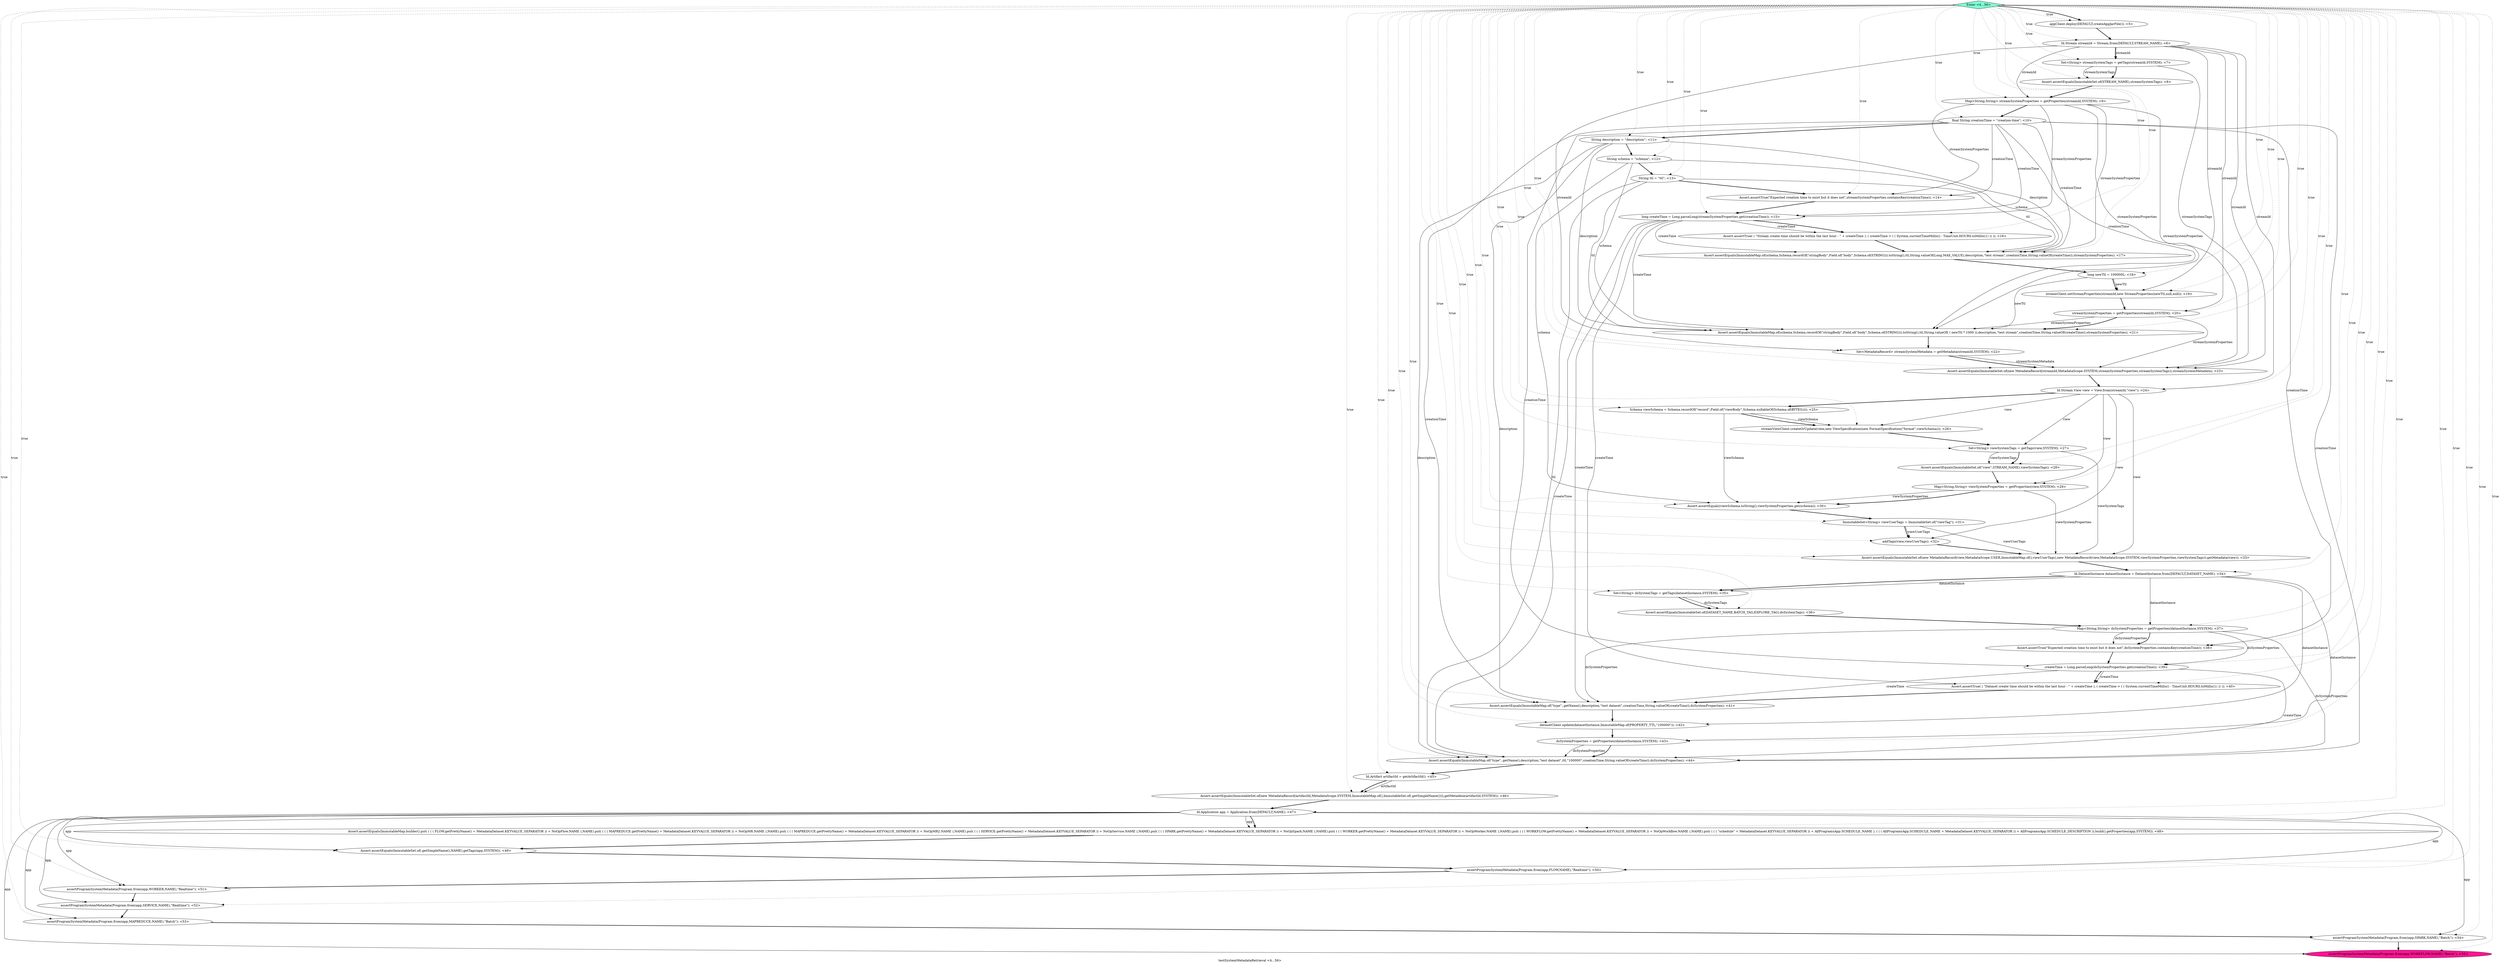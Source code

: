 digraph PDG {
label = "testSystemMetadataRetrieval <4...56>";
0.26 [style = filled, label = "ImmutableSet<String> viewUserTags = ImmutableSet.of(\"viewTag\"); <31>", fillcolor = white, shape = ellipse];
0.45 [style = filled, label = "assertProgramSystemMetadata(Program.from(app,FLOW,NAME),\"Realtime\"); <50>", fillcolor = white, shape = ellipse];
0.29 [style = filled, label = "Id.DatasetInstance datasetInstance = DatasetInstance.from(DEFAULT,DATASET_NAME); <34>", fillcolor = white, shape = ellipse];
0.4 [style = filled, label = "Map<String,String> streamSystemProperties = getProperties(streamId,SYSTEM); <9>", fillcolor = white, shape = ellipse];
0.34 [style = filled, label = "createTime = Long.parseLong(dsSystemProperties.get(creationTime)); <39>", fillcolor = white, shape = ellipse];
0.28 [style = filled, label = "Assert.assertEquals(ImmutableSet.of(new MetadataRecord(view,MetadataScope.USER,ImmutableMap.of(),viewUserTags),new MetadataRecord(view,MetadataScope.SYSTEM,viewSystemProperties,viewSystemTags)),getMetadata(view)); <33>", fillcolor = white, shape = ellipse];
0.39 [style = filled, label = "Assert.assertEquals(ImmutableMap.of(\"type\",.getName(),description,\"test dataset\",ttl,\"100000\",creationTime,String.valueOf(createTime)),dsSystemProperties); <44>", fillcolor = white, shape = ellipse];
0.38 [style = filled, label = "dsSystemProperties = getProperties(datasetInstance,SYSTEM); <43>", fillcolor = white, shape = ellipse];
0.12 [style = filled, label = "Assert.assertEquals(ImmutableMap.of(schema,Schema.recordOf(\"stringBody\",Field.of(\"body\",Schema.of(STRING))).toString(),ttl,String.valueOf(Long.MAX_VALUE),description,\"test stream\",creationTime,String.valueOf(createTime)),streamSystemProperties); <17>", fillcolor = white, shape = ellipse];
0.46 [style = filled, label = "assertProgramSystemMetadata(Program.from(app,WORKER,NAME),\"Realtime\"); <51>", fillcolor = white, shape = ellipse];
0.24 [style = filled, label = "Map<String,String> viewSystemProperties = getProperties(view,SYSTEM); <29>", fillcolor = white, shape = ellipse];
0.3 [style = filled, label = "Assert.assertEquals(ImmutableSet.of(STREAM_NAME),streamSystemTags); <8>", fillcolor = white, shape = ellipse];
0.5 [style = filled, label = "final String creationTime = \"creation-time\"; <10>", fillcolor = white, shape = ellipse];
0.35 [style = filled, label = "Assert.assertTrue( ( \"Dataset create time should be within the last hour - \" + createTime ), ( createTime > ( ( System.currentTimeMillis() - TimeUnit.HOURS.toMillis(1) )) )); <40>", fillcolor = white, shape = ellipse];
0.33 [style = filled, label = "Assert.assertTrue(\"Expected creation time to exist but it does not\",dsSystemProperties.containsKey(creationTime)); <38>", fillcolor = white, shape = ellipse];
0.43 [style = filled, label = "Assert.assertEquals(ImmutableMap.builder().put( ( ( ( FLOW.getPrettyName() + MetadataDataset.KEYVALUE_SEPARATOR )) + NoOpFlow.NAME ),NAME).put( ( ( ( MAPREDUCE.getPrettyName() + MetadataDataset.KEYVALUE_SEPARATOR )) + NoOpMR.NAME ),NAME).put( ( ( ( MAPREDUCE.getPrettyName() + MetadataDataset.KEYVALUE_SEPARATOR )) + NoOpMR2.NAME ),NAME).put( ( ( ( SERVICE.getPrettyName() + MetadataDataset.KEYVALUE_SEPARATOR )) + NoOpService.NAME ),NAME).put( ( ( ( SPARK.getPrettyName() + MetadataDataset.KEYVALUE_SEPARATOR )) + NoOpSpark.NAME ),NAME).put( ( ( ( WORKER.getPrettyName() + MetadataDataset.KEYVALUE_SEPARATOR )) + NoOpWorker.NAME ),NAME).put( ( ( ( WORKFLOW.getPrettyName() + MetadataDataset.KEYVALUE_SEPARATOR )) + NoOpWorkflow.NAME ),NAME).put( ( ( ( \"schedule\" + MetadataDataset.KEYVALUE_SEPARATOR )) + AllProgramsApp.SCHEDULE_NAME ), ( ( ( AllProgramsApp.SCHEDULE_NAME + MetadataDataset.KEYVALUE_SEPARATOR )) + AllProgramsApp.SCHEDULE_DESCRIPTION )).build(),getProperties(app,SYSTEM)); <48>", fillcolor = white, shape = ellipse];
0.19 [style = filled, label = "Id.Stream.View view = View.from(streamId,\"view\"); <24>", fillcolor = white, shape = ellipse];
0.30 [style = filled, label = "Set<String> dsSystemTags = getTags(datasetInstance,SYSTEM); <35>", fillcolor = white, shape = ellipse];
0.7 [style = filled, label = "String schema = \"schema\"; <12>", fillcolor = white, shape = ellipse];
0.41 [style = filled, label = "Assert.assertEquals(ImmutableSet.of(new MetadataRecord(artifactId,MetadataScope.SYSTEM,ImmutableMap.of(),ImmutableSet.of(.getSimpleName()))),getMetadata(artifactId,SYSTEM)); <46>", fillcolor = white, shape = ellipse];
0.22 [style = filled, label = "Set<String> viewSystemTags = getTags(view,SYSTEM); <27>", fillcolor = white, shape = ellipse];
0.17 [style = filled, label = "Set<MetadataRecord> streamSystemMetadata = getMetadata(streamId,SYSTEM); <22>", fillcolor = white, shape = ellipse];
0.23 [style = filled, label = "Assert.assertEquals(ImmutableSet.of(\"view\",STREAM_NAME),viewSystemTags); <28>", fillcolor = white, shape = ellipse];
0.10 [style = filled, label = "long createTime = Long.parseLong(streamSystemProperties.get(creationTime)); <15>", fillcolor = white, shape = ellipse];
0.16 [style = filled, label = "Assert.assertEquals(ImmutableMap.of(schema,Schema.recordOf(\"stringBody\",Field.of(\"body\",Schema.of(STRING))).toString(),ttl,String.valueOf( ( newTtl * 1000 )),description,\"test stream\",creationTime,String.valueOf(createTime)),streamSystemProperties); <21>", fillcolor = white, shape = ellipse];
0.21 [style = filled, label = "streamViewClient.createOrUpdate(view,new ViewSpecification(new FormatSpecification(\"format\",viewSchema))); <26>", fillcolor = white, shape = ellipse];
0.13 [style = filled, label = "long newTtl = 100000L; <18>", fillcolor = white, shape = ellipse];
0.20 [style = filled, label = "Schema viewSchema = Schema.recordOf(\"record\",Field.of(\"viewBody\",Schema.nullableOf(Schema.of(BYTES)))); <25>", fillcolor = white, shape = ellipse];
0.1 [style = filled, label = "Id.Stream streamId = Stream.from(DEFAULT,STREAM_NAME); <6>", fillcolor = white, shape = ellipse];
0.49 [style = filled, label = "assertProgramSystemMetadata(Program.from(app,SPARK,NAME),\"Batch\"); <54>", fillcolor = white, shape = ellipse];
0.8 [style = filled, label = "String ttl = \"ttl\"; <13>", fillcolor = white, shape = ellipse];
0.44 [style = filled, label = "Assert.assertEquals(ImmutableSet.of(.getSimpleName(),NAME),getTags(app,SYSTEM)); <49>", fillcolor = white, shape = ellipse];
0.36 [style = filled, label = "Assert.assertEquals(ImmutableMap.of(\"type\",.getName(),description,\"test dataset\",creationTime,String.valueOf(createTime)),dsSystemProperties); <41>", fillcolor = white, shape = ellipse];
0.47 [style = filled, label = "assertProgramSystemMetadata(Program.from(app,SERVICE,NAME),\"Realtime\"); <52>", fillcolor = white, shape = ellipse];
0.42 [style = filled, label = "Id.Application app = Application.from(DEFAULT,NAME); <47>", fillcolor = white, shape = ellipse];
0.31 [style = filled, label = "Assert.assertEquals(ImmutableSet.of(DATASET_NAME,BATCH_TAG,EXPLORE_TAG),dsSystemTags); <36>", fillcolor = white, shape = ellipse];
0.48 [style = filled, label = "assertProgramSystemMetadata(Program.from(app,MAPREDUCE,NAME),\"Batch\"); <53>", fillcolor = white, shape = ellipse];
0.27 [style = filled, label = "addTags(view,viewUserTags); <32>", fillcolor = white, shape = ellipse];
0.40 [style = filled, label = "Id.Artifact artifactId = getArtifactId(); <45>", fillcolor = white, shape = ellipse];
0.37 [style = filled, label = "datasetClient.update(datasetInstance,ImmutableMap.of(PROPERTY_TTL,\"100000\")); <42>", fillcolor = white, shape = ellipse];
0.15 [style = filled, label = "streamSystemProperties = getProperties(streamId,SYSTEM); <20>", fillcolor = white, shape = ellipse];
0.32 [style = filled, label = "Map<String,String> dsSystemProperties = getProperties(datasetInstance,SYSTEM); <37>", fillcolor = white, shape = ellipse];
0.50 [style = filled, label = "assertProgramSystemMetadata(Program.from(app,WORKFLOW,NAME),\"Batch\"); <55>", fillcolor = deeppink, shape = ellipse];
0.9 [style = filled, label = "Assert.assertTrue(\"Expected creation time to exist but it does not\",streamSystemProperties.containsKey(creationTime)); <14>", fillcolor = white, shape = ellipse];
0.6 [style = filled, label = "String description = \"description\"; <11>", fillcolor = white, shape = ellipse];
0.25 [style = filled, label = "Assert.assertEquals(viewSchema.toString(),viewSystemProperties.get(schema)); <30>", fillcolor = white, shape = ellipse];
0.51 [style = filled, label = "Enter <4...56>", fillcolor = aquamarine, shape = diamond];
0.0 [style = filled, label = "appClient.deploy(DEFAULT,createAppJarFile()); <5>", fillcolor = white, shape = ellipse];
0.14 [style = filled, label = "streamClient.setStreamProperties(streamId,new StreamProperties(newTtl,null,null)); <19>", fillcolor = white, shape = ellipse];
0.18 [style = filled, label = "Assert.assertEquals(ImmutableSet.of(new MetadataRecord(streamId,MetadataScope.SYSTEM,streamSystemProperties,streamSystemTags)),streamSystemMetadata); <23>", fillcolor = white, shape = ellipse];
0.11 [style = filled, label = "Assert.assertTrue( ( \"Stream create time should be within the last hour - \" + createTime ), ( createTime > ( ( System.currentTimeMillis() - TimeUnit.HOURS.toMillis(1) )) )); <16>", fillcolor = white, shape = ellipse];
0.2 [style = filled, label = "Set<String> streamSystemTags = getTags(streamId,SYSTEM); <7>", fillcolor = white, shape = ellipse];
0.0 -> 0.1 [style = bold, label=""];
0.1 -> 0.2 [style = solid, label="streamId"];
0.1 -> 0.2 [style = bold, label=""];
0.1 -> 0.4 [style = solid, label="streamId"];
0.1 -> 0.14 [style = solid, label="streamId"];
0.1 -> 0.15 [style = solid, label="streamId"];
0.1 -> 0.17 [style = solid, label="streamId"];
0.1 -> 0.18 [style = solid, label="streamId"];
0.1 -> 0.19 [style = solid, label="streamId"];
0.2 -> 0.3 [style = solid, label="streamSystemTags"];
0.2 -> 0.3 [style = bold, label=""];
0.2 -> 0.18 [style = solid, label="streamSystemTags"];
0.3 -> 0.4 [style = bold, label=""];
0.4 -> 0.5 [style = bold, label=""];
0.4 -> 0.9 [style = solid, label="streamSystemProperties"];
0.4 -> 0.10 [style = solid, label="streamSystemProperties"];
0.4 -> 0.12 [style = solid, label="streamSystemProperties"];
0.4 -> 0.16 [style = solid, label="streamSystemProperties"];
0.4 -> 0.18 [style = solid, label="streamSystemProperties"];
0.5 -> 0.6 [style = bold, label=""];
0.5 -> 0.9 [style = solid, label="creationTime"];
0.5 -> 0.10 [style = solid, label="creationTime"];
0.5 -> 0.12 [style = solid, label="creationTime"];
0.5 -> 0.16 [style = solid, label="creationTime"];
0.5 -> 0.33 [style = solid, label="creationTime"];
0.5 -> 0.34 [style = solid, label="creationTime"];
0.5 -> 0.36 [style = solid, label="creationTime"];
0.5 -> 0.39 [style = solid, label="creationTime"];
0.6 -> 0.7 [style = bold, label=""];
0.6 -> 0.12 [style = solid, label="description"];
0.6 -> 0.16 [style = solid, label="description"];
0.6 -> 0.36 [style = solid, label="description"];
0.6 -> 0.39 [style = solid, label="description"];
0.7 -> 0.8 [style = bold, label=""];
0.7 -> 0.12 [style = solid, label="schema"];
0.7 -> 0.16 [style = solid, label="schema"];
0.7 -> 0.25 [style = solid, label="schema"];
0.8 -> 0.9 [style = bold, label=""];
0.8 -> 0.12 [style = solid, label="ttl"];
0.8 -> 0.16 [style = solid, label="ttl"];
0.8 -> 0.39 [style = solid, label="ttl"];
0.9 -> 0.10 [style = bold, label=""];
0.10 -> 0.11 [style = solid, label="createTime"];
0.10 -> 0.11 [style = bold, label=""];
0.10 -> 0.12 [style = solid, label="createTime"];
0.10 -> 0.16 [style = solid, label="createTime"];
0.10 -> 0.35 [style = solid, label="createTime"];
0.10 -> 0.36 [style = solid, label="createTime"];
0.10 -> 0.39 [style = solid, label="createTime"];
0.11 -> 0.12 [style = bold, label=""];
0.12 -> 0.13 [style = bold, label=""];
0.13 -> 0.14 [style = solid, label="newTtl"];
0.13 -> 0.14 [style = bold, label=""];
0.13 -> 0.16 [style = solid, label="newTtl"];
0.14 -> 0.15 [style = bold, label=""];
0.15 -> 0.16 [style = solid, label="streamSystemProperties"];
0.15 -> 0.16 [style = bold, label=""];
0.15 -> 0.18 [style = solid, label="streamSystemProperties"];
0.16 -> 0.17 [style = bold, label=""];
0.17 -> 0.18 [style = solid, label="streamSystemMetadata"];
0.17 -> 0.18 [style = bold, label=""];
0.18 -> 0.19 [style = bold, label=""];
0.19 -> 0.20 [style = bold, label=""];
0.19 -> 0.21 [style = solid, label="view"];
0.19 -> 0.22 [style = solid, label="view"];
0.19 -> 0.24 [style = solid, label="view"];
0.19 -> 0.27 [style = solid, label="view"];
0.19 -> 0.28 [style = solid, label="view"];
0.20 -> 0.21 [style = solid, label="viewSchema"];
0.20 -> 0.21 [style = bold, label=""];
0.20 -> 0.25 [style = solid, label="viewSchema"];
0.21 -> 0.22 [style = bold, label=""];
0.22 -> 0.23 [style = solid, label="viewSystemTags"];
0.22 -> 0.23 [style = bold, label=""];
0.22 -> 0.28 [style = solid, label="viewSystemTags"];
0.23 -> 0.24 [style = bold, label=""];
0.24 -> 0.25 [style = solid, label="viewSystemProperties"];
0.24 -> 0.25 [style = bold, label=""];
0.24 -> 0.28 [style = solid, label="viewSystemProperties"];
0.25 -> 0.26 [style = bold, label=""];
0.26 -> 0.27 [style = solid, label="viewUserTags"];
0.26 -> 0.27 [style = bold, label=""];
0.26 -> 0.28 [style = solid, label="viewUserTags"];
0.27 -> 0.28 [style = bold, label=""];
0.28 -> 0.29 [style = bold, label=""];
0.29 -> 0.30 [style = solid, label="datasetInstance"];
0.29 -> 0.30 [style = bold, label=""];
0.29 -> 0.32 [style = solid, label="datasetInstance"];
0.29 -> 0.37 [style = solid, label="datasetInstance"];
0.29 -> 0.38 [style = solid, label="datasetInstance"];
0.30 -> 0.31 [style = solid, label="dsSystemTags"];
0.30 -> 0.31 [style = bold, label=""];
0.31 -> 0.32 [style = bold, label=""];
0.32 -> 0.33 [style = solid, label="dsSystemProperties"];
0.32 -> 0.33 [style = bold, label=""];
0.32 -> 0.34 [style = solid, label="dsSystemProperties"];
0.32 -> 0.36 [style = solid, label="dsSystemProperties"];
0.32 -> 0.39 [style = solid, label="dsSystemProperties"];
0.33 -> 0.34 [style = bold, label=""];
0.34 -> 0.35 [style = solid, label="createTime"];
0.34 -> 0.35 [style = bold, label=""];
0.34 -> 0.36 [style = solid, label="createTime"];
0.34 -> 0.39 [style = solid, label="createTime"];
0.35 -> 0.36 [style = bold, label=""];
0.36 -> 0.37 [style = bold, label=""];
0.37 -> 0.38 [style = bold, label=""];
0.38 -> 0.39 [style = solid, label="dsSystemProperties"];
0.38 -> 0.39 [style = bold, label=""];
0.39 -> 0.40 [style = bold, label=""];
0.40 -> 0.41 [style = solid, label="artifactId"];
0.40 -> 0.41 [style = bold, label=""];
0.41 -> 0.42 [style = bold, label=""];
0.42 -> 0.43 [style = solid, label="app"];
0.42 -> 0.43 [style = bold, label=""];
0.42 -> 0.44 [style = solid, label="app"];
0.42 -> 0.45 [style = solid, label="app"];
0.42 -> 0.46 [style = solid, label="app"];
0.42 -> 0.47 [style = solid, label="app"];
0.42 -> 0.48 [style = solid, label="app"];
0.42 -> 0.49 [style = solid, label="app"];
0.42 -> 0.50 [style = solid, label="app"];
0.43 -> 0.44 [style = bold, label=""];
0.44 -> 0.45 [style = bold, label=""];
0.45 -> 0.46 [style = bold, label=""];
0.46 -> 0.47 [style = bold, label=""];
0.47 -> 0.48 [style = bold, label=""];
0.48 -> 0.49 [style = bold, label=""];
0.49 -> 0.50 [style = bold, label=""];
0.51 -> 0.0 [style = dotted, label="true"];
0.51 -> 0.0 [style = bold, label=""];
0.51 -> 0.1 [style = dotted, label="true"];
0.51 -> 0.2 [style = dotted, label="true"];
0.51 -> 0.3 [style = dotted, label="true"];
0.51 -> 0.4 [style = dotted, label="true"];
0.51 -> 0.5 [style = dotted, label="true"];
0.51 -> 0.6 [style = dotted, label="true"];
0.51 -> 0.7 [style = dotted, label="true"];
0.51 -> 0.8 [style = dotted, label="true"];
0.51 -> 0.9 [style = dotted, label="true"];
0.51 -> 0.10 [style = dotted, label="true"];
0.51 -> 0.11 [style = dotted, label="true"];
0.51 -> 0.12 [style = dotted, label="true"];
0.51 -> 0.13 [style = dotted, label="true"];
0.51 -> 0.14 [style = dotted, label="true"];
0.51 -> 0.15 [style = dotted, label="true"];
0.51 -> 0.16 [style = dotted, label="true"];
0.51 -> 0.17 [style = dotted, label="true"];
0.51 -> 0.18 [style = dotted, label="true"];
0.51 -> 0.19 [style = dotted, label="true"];
0.51 -> 0.20 [style = dotted, label="true"];
0.51 -> 0.21 [style = dotted, label="true"];
0.51 -> 0.22 [style = dotted, label="true"];
0.51 -> 0.23 [style = dotted, label="true"];
0.51 -> 0.24 [style = dotted, label="true"];
0.51 -> 0.25 [style = dotted, label="true"];
0.51 -> 0.26 [style = dotted, label="true"];
0.51 -> 0.27 [style = dotted, label="true"];
0.51 -> 0.28 [style = dotted, label="true"];
0.51 -> 0.29 [style = dotted, label="true"];
0.51 -> 0.30 [style = dotted, label="true"];
0.51 -> 0.31 [style = dotted, label="true"];
0.51 -> 0.32 [style = dotted, label="true"];
0.51 -> 0.33 [style = dotted, label="true"];
0.51 -> 0.34 [style = dotted, label="true"];
0.51 -> 0.35 [style = dotted, label="true"];
0.51 -> 0.36 [style = dotted, label="true"];
0.51 -> 0.37 [style = dotted, label="true"];
0.51 -> 0.38 [style = dotted, label="true"];
0.51 -> 0.39 [style = dotted, label="true"];
0.51 -> 0.40 [style = dotted, label="true"];
0.51 -> 0.41 [style = dotted, label="true"];
0.51 -> 0.42 [style = dotted, label="true"];
0.51 -> 0.43 [style = dotted, label="true"];
0.51 -> 0.44 [style = dotted, label="true"];
0.51 -> 0.45 [style = dotted, label="true"];
0.51 -> 0.46 [style = dotted, label="true"];
0.51 -> 0.47 [style = dotted, label="true"];
0.51 -> 0.48 [style = dotted, label="true"];
0.51 -> 0.49 [style = dotted, label="true"];
0.51 -> 0.50 [style = dotted, label="true"];
}
